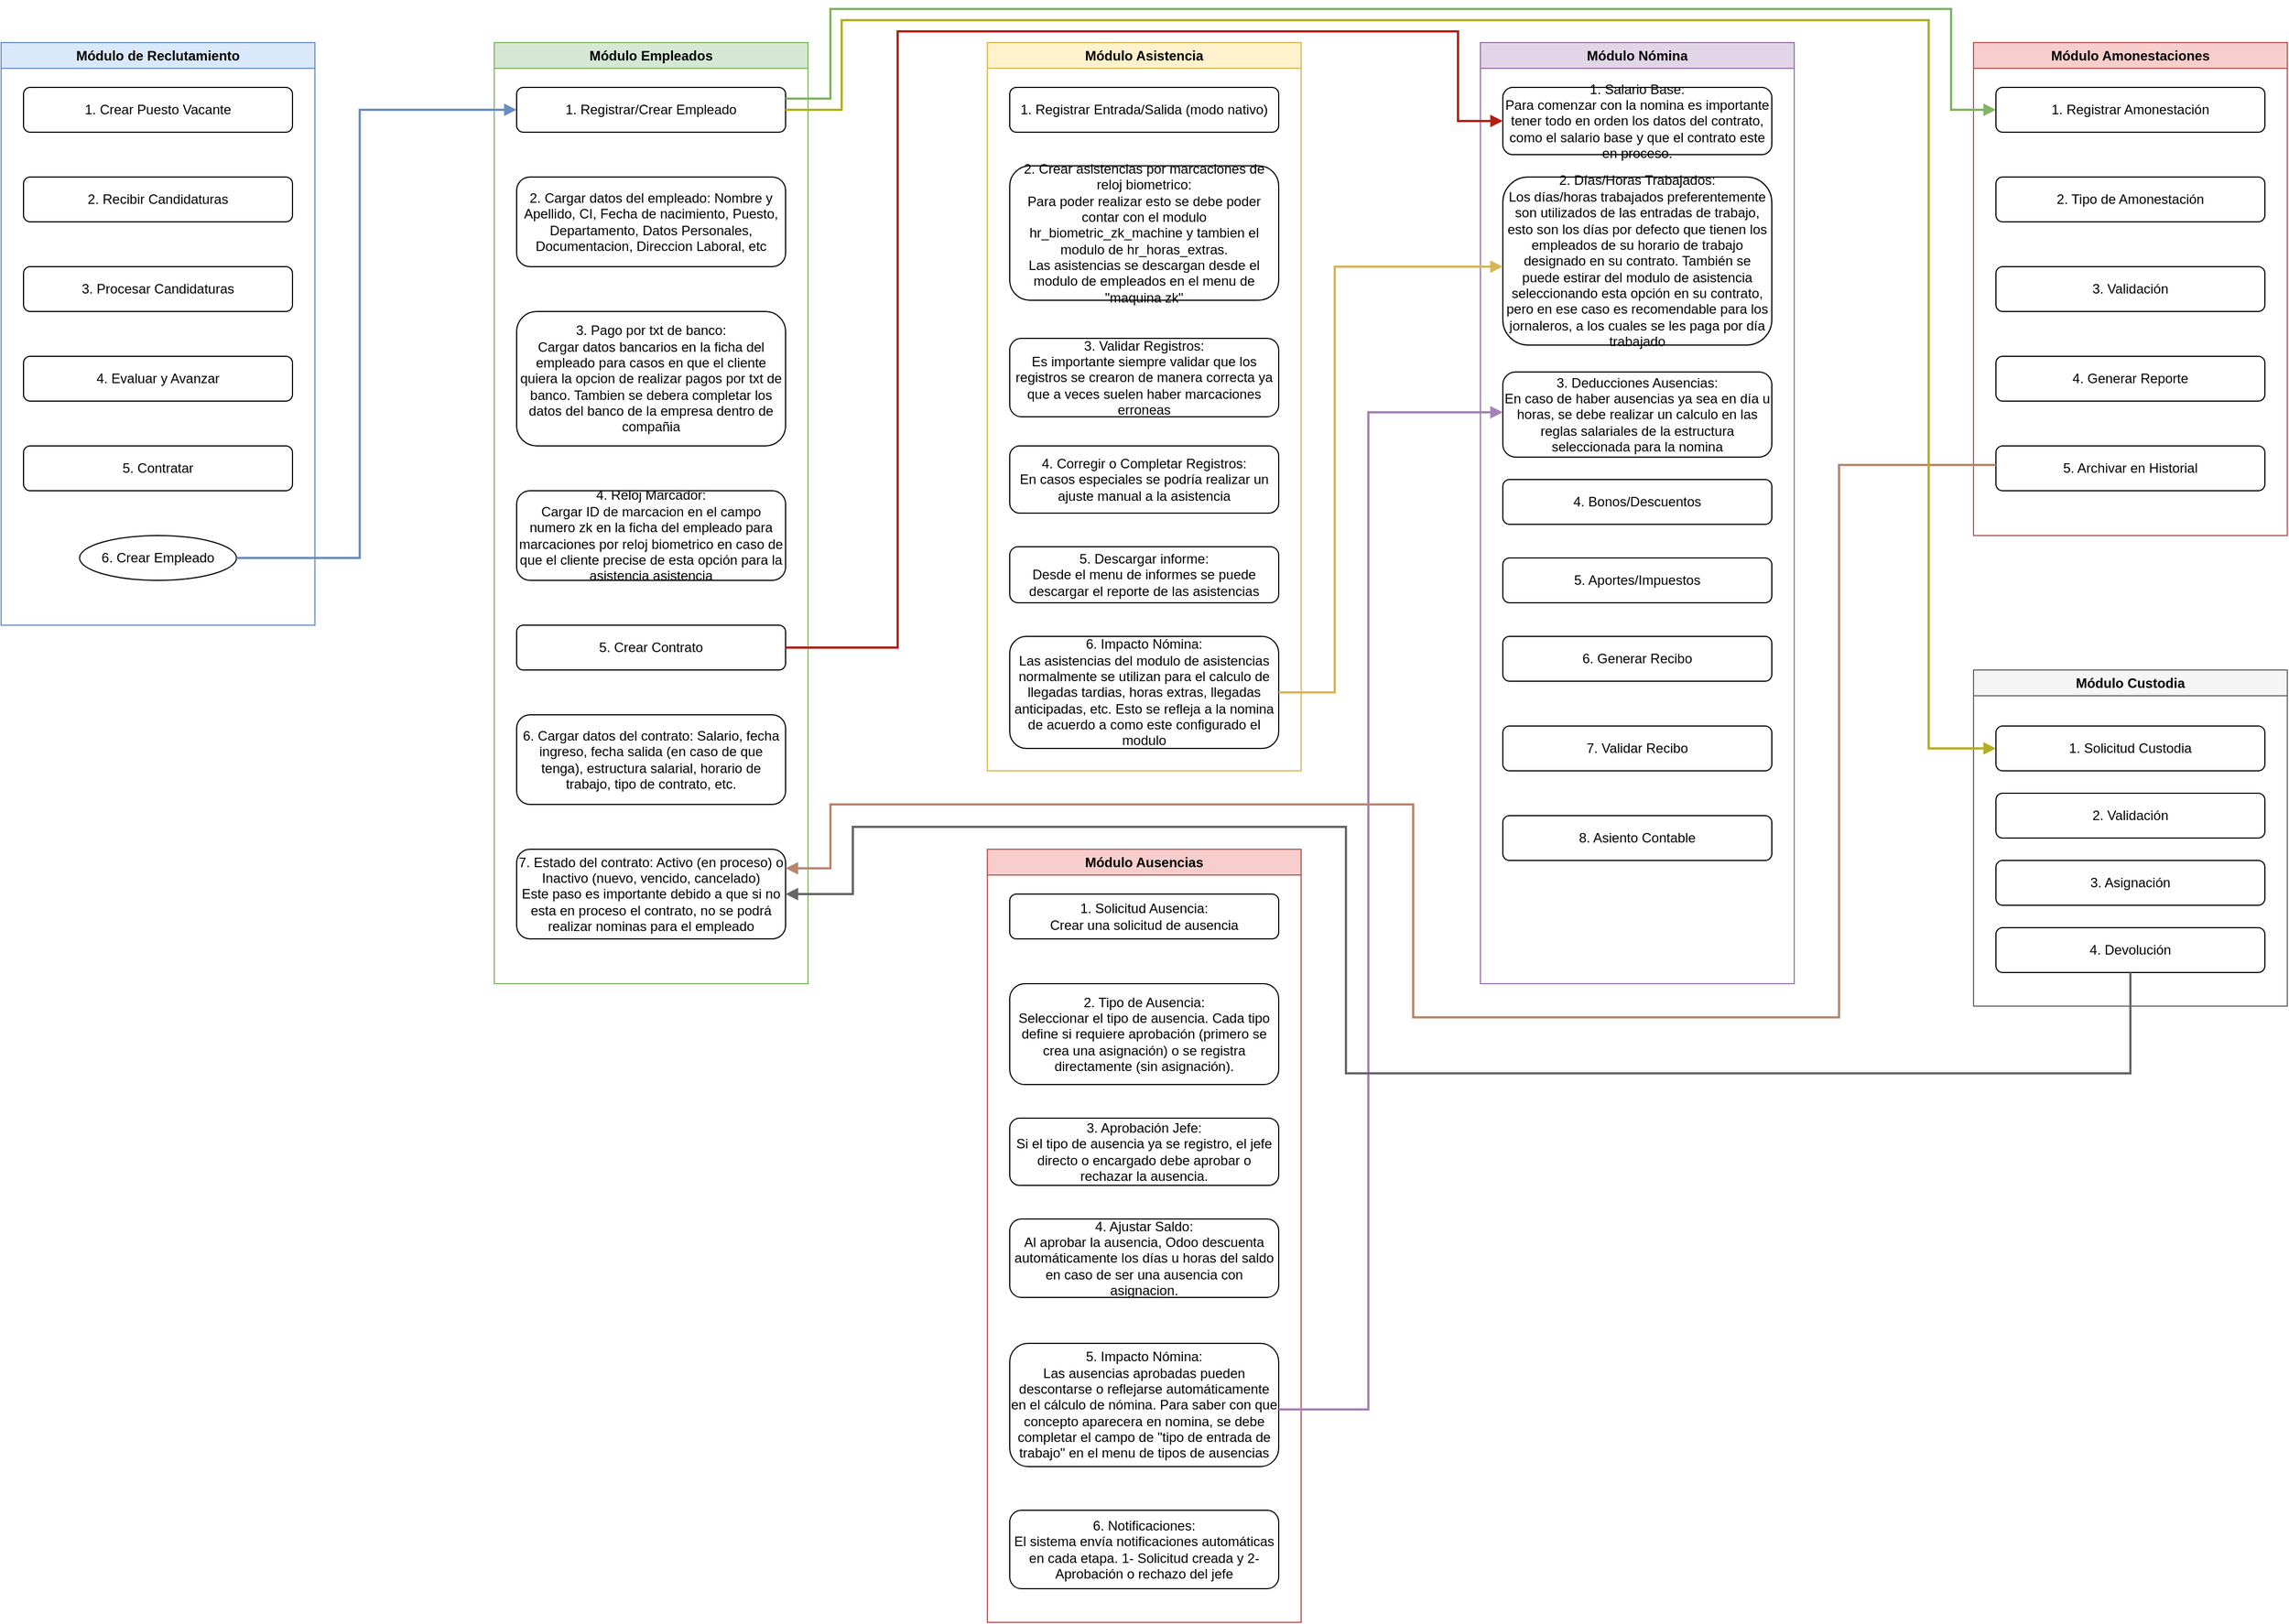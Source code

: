 <mxfile version="26.2.14">
  <diagram name="RRHH_Odoo_Flujo_Optimizado" id="X3b9cJ5aVg2Kd97cH52v">
    <mxGraphModel dx="1426" dy="740" grid="1" gridSize="10" guides="1" tooltips="1" connect="1" arrows="1" fold="1" page="1" pageScale="1" pageWidth="1169" pageHeight="827" math="0" shadow="0">
      <root>
        <mxCell id="0" />
        <mxCell id="1" parent="0" />
        <mxCell id="reclutamiento" value="Módulo de Reclutamiento" style="swimlane;whiteSpace=wrap;fillColor=#dae8fc;strokeColor=#6c8ebf;" parent="1" vertex="1">
          <mxGeometry x="40" y="80" width="280" height="520" as="geometry" />
        </mxCell>
        <mxCell id="definir_requisitos" value="1. Crear Puesto Vacante" style="rounded=1;whiteSpace=wrap;" parent="reclutamiento" vertex="1">
          <mxGeometry x="20" y="40" width="240" height="40" as="geometry" />
        </mxCell>
        <mxCell id="publicar_vacante" value="2. Recibir Candidaturas" style="rounded=1;whiteSpace=wrap;" parent="reclutamiento" vertex="1">
          <mxGeometry x="20" y="120" width="240" height="40" as="geometry" />
        </mxCell>
        <mxCell id="recibir_postulaciones" value="3. Procesar Candidaturas" style="rounded=1;whiteSpace=wrap;" parent="reclutamiento" vertex="1">
          <mxGeometry x="20" y="200" width="240" height="40" as="geometry" />
        </mxCell>
        <mxCell id="evaluar_candidatos" value="4. Evaluar y Avanzar" style="rounded=1;whiteSpace=wrap;" parent="reclutamiento" vertex="1">
          <mxGeometry x="20" y="280" width="240" height="40" as="geometry" />
        </mxCell>
        <mxCell id="test_formulario" value="5. Contratar" style="rounded=1;whiteSpace=wrap;" parent="reclutamiento" vertex="1">
          <mxGeometry x="20" y="360" width="240" height="40" as="geometry" />
        </mxCell>
        <mxCell id="crear_empleado" value="6. Crear Empleado" style="ellipse;whiteSpace=wrap;" parent="reclutamiento" vertex="1">
          <mxGeometry x="70" y="440" width="140" height="40" as="geometry" />
        </mxCell>
        <mxCell id="empleados" value="Módulo Empleados" style="swimlane;whiteSpace=wrap;fillColor=#d5e8d4;strokeColor=#82b366;" parent="1" vertex="1">
          <mxGeometry x="480" y="80" width="280" height="840" as="geometry" />
        </mxCell>
        <mxCell id="registro_empleado" value="1. Registrar/Crear Empleado" style="rounded=1;whiteSpace=wrap;" parent="empleados" vertex="1">
          <mxGeometry x="20" y="40" width="240" height="40" as="geometry" />
        </mxCell>
        <mxCell id="asignacion_puesto" value="6. Cargar datos del contrato: Salario, fecha ingreso, fecha salida (en caso de que tenga), estructura salarial, horario de trabajo, tipo de contrato, etc." style="rounded=1;whiteSpace=wrap;" parent="empleados" vertex="1">
          <mxGeometry x="20" y="600" width="240" height="80" as="geometry" />
        </mxCell>
        <mxCell id="asignacion_departamento" value="2. Cargar datos del empleado: Nombre y Apellido, CI, Fecha de nacimiento, Puesto, Departamento, Datos Personales, Documentacion, Direccion Laboral, etc" style="rounded=1;whiteSpace=wrap;" parent="empleados" vertex="1">
          <mxGeometry x="20" y="120" width="240" height="80" as="geometry" />
        </mxCell>
        <mxCell id="creacion_contrato" value="5. Crear Contrato" style="rounded=1;whiteSpace=wrap;" parent="empleados" vertex="1">
          <mxGeometry x="20" y="520" width="240" height="40" as="geometry" />
        </mxCell>
        <mxCell id="actualizacion_periodica" value="3. Pago por txt de banco:&#xa;Cargar datos bancarios en la ficha del empleado para casos en que el cliente quiera la opcion de realizar pagos por txt de banco. Tambien se debera completar los datos del banco de la empresa dentro de compañia" style="rounded=1;whiteSpace=wrap;" parent="empleados" vertex="1">
          <mxGeometry x="20" y="240" width="240" height="120" as="geometry" />
        </mxCell>
        <mxCell id="control_cambio_estado" value="7. Estado del contrato: Activo (en proceso) o Inactivo (nuevo, vencido, cancelado)&#xa;Este paso es importante debido a que si no esta en proceso el contrato, no se podrá realizar nominas para el empleado" style="rounded=1;whiteSpace=wrap;" parent="empleados" vertex="1">
          <mxGeometry x="20" y="720" width="240" height="80" as="geometry" />
        </mxCell>
        <mxCell id="7uCu36Cxa_jLhvMKCSyf-5" value="4. Reloj Marcador:&#xa;Cargar ID de marcacion en el campo numero zk en la ficha del empleado para marcaciones por reloj biometrico en caso de que el cliente precise de esta opción para la asistencia asistencia" style="rounded=1;whiteSpace=wrap;" vertex="1" parent="empleados">
          <mxGeometry x="20" y="400" width="240" height="80" as="geometry" />
        </mxCell>
        <mxCell id="asistencia" value="Módulo Asistencia" style="swimlane;whiteSpace=wrap;fillColor=#fff2cc;strokeColor=#d6b656;strokeWidth=1;" parent="1" vertex="1">
          <mxGeometry x="920" y="80" width="280" height="650" as="geometry" />
        </mxCell>
        <mxCell id="registro_entrada" value="1. Registrar Entrada/Salida (modo nativo)" style="rounded=1;whiteSpace=wrap;" parent="asistencia" vertex="1">
          <mxGeometry x="20" y="40" width="240" height="40" as="geometry" />
        </mxCell>
        <mxCell id="registro_salida" value="2. Crear asistencias por marcaciones de reloj biometrico:&#xa;Para poder realizar esto se debe poder contar con el modulo hr_biometric_zk_machine y tambien el modulo de hr_horas_extras.&#xa;Las asistencias se descargan desde el modulo de empleados en el menu de &quot;maquina zk&quot;" style="rounded=1;whiteSpace=wrap;" parent="asistencia" vertex="1">
          <mxGeometry x="20" y="110" width="240" height="120" as="geometry" />
        </mxCell>
        <mxCell id="validacion_asistencia" value="3. Validar Registros:&#xa;Es importante siempre validar que los registros se crearon de manera correcta ya que a veces suelen haber marcaciones erroneas" style="rounded=1;whiteSpace=wrap;" parent="asistencia" vertex="1">
          <mxGeometry x="20" y="264" width="240" height="70" as="geometry" />
        </mxCell>
        <mxCell id="ajuste_manual" value="4. Corregir o Completar Registros:&#xa;En casos especiales se podría realizar un ajuste manual a la asistencia" style="rounded=1;whiteSpace=wrap;" parent="asistencia" vertex="1">
          <mxGeometry x="20" y="360" width="240" height="60" as="geometry" />
        </mxCell>
        <mxCell id="exportacion_nomina" value="6. Impacto Nómina:&#xa;Las asistencias del modulo de asistencias normalmente se utilizan para el calculo de llegadas tardias, horas extras, llegadas anticipadas, etc. Esto se refleja a la nomina de acuerdo a como este configurado el modulo" style="rounded=1;whiteSpace=wrap;" parent="asistencia" vertex="1">
          <mxGeometry x="20" y="530" width="240" height="100" as="geometry" />
        </mxCell>
        <mxCell id="7uCu36Cxa_jLhvMKCSyf-12" value="5. Descargar informe:&#xa;Desde el menu de informes se puede descargar el reporte de las asistencias" style="rounded=1;whiteSpace=wrap;" vertex="1" parent="asistencia">
          <mxGeometry x="20" y="450" width="240" height="50" as="geometry" />
        </mxCell>
        <mxCell id="ausencias" value="Módulo Ausencias" style="swimlane;whiteSpace=wrap;fillColor=#f8cecc;strokeColor=#b85450;" parent="1" vertex="1">
          <mxGeometry x="920" y="800" width="280" height="690" as="geometry" />
        </mxCell>
        <mxCell id="creacion_solicitud" value="1. Solicitud Ausencia:&#xa;Crear una solicitud de ausencia" style="rounded=1;whiteSpace=wrap;" parent="ausencias" vertex="1">
          <mxGeometry x="20" y="40" width="240" height="40" as="geometry" />
        </mxCell>
        <mxCell id="seleccion_tipo_ausencia" value="2. Tipo de Ausencia:&#xa;Seleccionar el tipo de ausencia. Cada tipo define si requiere aprobación (primero se crea una asignación) o se registra directamente (sin asignación)." style="rounded=1;whiteSpace=wrap;fontStyle=0" parent="ausencias" vertex="1">
          <mxGeometry x="20" y="120" width="240" height="90" as="geometry" />
        </mxCell>
        <mxCell id="validacion_responsable" value="3. Aprobación Jefe:&#xa;Si el tipo de ausencia ya se registro, el jefe directo o encargado debe aprobar o rechazar la ausencia." style="rounded=1;whiteSpace=wrap;" parent="ausencias" vertex="1">
          <mxGeometry x="20" y="240" width="240" height="60" as="geometry" />
        </mxCell>
        <mxCell id="ajuste_saldo" value="4. Ajustar Saldo:&#xa;Al aprobar la ausencia, Odoo descuenta automáticamente los días u horas del saldo en caso de ser una ausencia con asignacion." style="rounded=1;whiteSpace=wrap;" parent="ausencias" vertex="1">
          <mxGeometry x="20" y="330" width="240" height="70" as="geometry" />
        </mxCell>
        <mxCell id="enlace_nomina" value="5. Impacto Nómina:&#xa;Las ausencias aprobadas pueden descontarse o reflejarse automáticamente en el cálculo de nómina. Para saber con que concepto aparecera en nomina, se debe completar el campo de &quot;tipo de entrada de trabajo&quot; en el menu de tipos de ausencias" style="rounded=1;whiteSpace=wrap;" parent="ausencias" vertex="1">
          <mxGeometry x="20" y="441" width="240" height="110" as="geometry" />
        </mxCell>
        <mxCell id="notificaciones" value="6. Notificaciones:&#xa;El sistema envía notificaciones automáticas en cada etapa. 1- Solicitud creada y 2- Aprobación o rechazo del jefe" style="rounded=1;whiteSpace=wrap;" parent="ausencias" vertex="1">
          <mxGeometry x="20" y="590" width="240" height="70" as="geometry" />
        </mxCell>
        <mxCell id="nomina" value="Módulo Nómina" style="swimlane;whiteSpace=wrap;fillColor=#e1d5e7;strokeColor=#9673a6;" parent="1" vertex="1">
          <mxGeometry x="1360" y="80" width="280" height="840" as="geometry" />
        </mxCell>
        <mxCell id="calculo_salario_base" value="1. Salario Base:&#xa;Para comenzar con la nomina es importante tener todo en orden los datos del contrato, como el salario base y que el contrato este en proceso." style="rounded=1;whiteSpace=wrap;" parent="nomina" vertex="1">
          <mxGeometry x="20" y="40" width="240" height="60" as="geometry" />
        </mxCell>
        <mxCell id="inclusion_horas_trabajadas" value="2. Días/Horas Trabajados:&#xa;Los días/horas trabajados preferentemente son utilizados de las entradas de trabajo, esto son los días por defecto que tienen los empleados de su horario de trabajo designado en su contrato. También se puede estirar del modulo de asistencia seleccionando esta opción en su contrato, pero en ese caso es recomendable para los jornaleros, a los cuales se les paga por día trabajado" style="rounded=1;whiteSpace=wrap;" parent="nomina" vertex="1">
          <mxGeometry x="20" y="120" width="240" height="150" as="geometry" />
        </mxCell>
        <mxCell id="inclusion_ausencias" value="3. Deducciones Ausencias:&#xa;En caso de haber ausencias ya sea en día u horas, se debe realizar un calculo en las reglas salariales de la estructura seleccionada para la nomina" style="rounded=1;whiteSpace=wrap;" parent="nomina" vertex="1">
          <mxGeometry x="20" y="294" width="240" height="76" as="geometry" />
        </mxCell>
        <mxCell id="generacion_asiento_contable" value="8. Asiento Contable" style="rounded=1;whiteSpace=wrap;" parent="nomina" vertex="1">
          <mxGeometry x="20" y="690" width="240" height="40" as="geometry" />
        </mxCell>
        <mxCell id="validacion_recibo" value="7. Validar Recibo" style="rounded=1;whiteSpace=wrap;" parent="nomina" vertex="1">
          <mxGeometry x="20" y="610" width="240" height="40" as="geometry" />
        </mxCell>
        <mxCell id="generacion_recibo_nomina" value="6. Generar Recibo" style="rounded=1;whiteSpace=wrap;" parent="nomina" vertex="1">
          <mxGeometry x="20" y="530" width="240" height="40" as="geometry" />
        </mxCell>
        <mxCell id="calculo_aportes_impuestos" value="5. Aportes/Impuestos" style="rounded=1;whiteSpace=wrap;" parent="nomina" vertex="1">
          <mxGeometry x="20" y="460" width="240" height="40" as="geometry" />
        </mxCell>
        <mxCell id="inclusion_inputs_adicionales" value="4. Bonos/Descuentos" style="rounded=1;whiteSpace=wrap;" parent="nomina" vertex="1">
          <mxGeometry x="20" y="390" width="240" height="40" as="geometry" />
        </mxCell>
        <mxCell id="custodia" value="Módulo Custodia" style="swimlane;whiteSpace=wrap;fillColor=#f5f5f5;strokeColor=#666666;" parent="1" vertex="1">
          <mxGeometry x="1800" y="640" width="280" height="300" as="geometry" />
        </mxCell>
        <mxCell id="registro_solicitud_custodia" value="1. Solicitud Custodia" style="rounded=1;whiteSpace=wrap;" parent="custodia" vertex="1">
          <mxGeometry x="20" y="50" width="240" height="40" as="geometry" />
        </mxCell>
        <mxCell id="validacion_custodia" value="2. Validación" style="rounded=1;whiteSpace=wrap;" parent="custodia" vertex="1">
          <mxGeometry x="20" y="110" width="240" height="40" as="geometry" />
        </mxCell>
        <mxCell id="asignacion_propiedad" value="3. Asignación" style="rounded=1;whiteSpace=wrap;" parent="custodia" vertex="1">
          <mxGeometry x="20" y="170" width="240" height="40" as="geometry" />
        </mxCell>
        <mxCell id="registro_devolucion" value="4. Devolución" style="rounded=1;whiteSpace=wrap;" parent="custodia" vertex="1">
          <mxGeometry x="20" y="230" width="240" height="40" as="geometry" />
        </mxCell>
        <mxCell id="amonestaciones" value="Módulo Amonestaciones" style="swimlane;whiteSpace=wrap;fillColor=#f8cecc;strokeColor=#b85450;" parent="1" vertex="1">
          <mxGeometry x="1800" y="80" width="280" height="440" as="geometry" />
        </mxCell>
        <mxCell id="registro_amonestacion" value="1. Registrar Amonestación" style="rounded=1;whiteSpace=wrap;" parent="amonestaciones" vertex="1">
          <mxGeometry x="20" y="40" width="240" height="40" as="geometry" />
        </mxCell>
        <mxCell id="definicion_tipo_amonestacion" value="2. Tipo de Amonestación" style="rounded=1;whiteSpace=wrap;" parent="amonestaciones" vertex="1">
          <mxGeometry x="20" y="120" width="240" height="40" as="geometry" />
        </mxCell>
        <mxCell id="validacion_amonestacion" value="3. Validación" style="rounded=1;whiteSpace=wrap;" parent="amonestaciones" vertex="1">
          <mxGeometry x="20" y="200" width="240" height="40" as="geometry" />
        </mxCell>
        <mxCell id="generacion_reporte_pdf" value="4. Generar Reporte" style="rounded=1;whiteSpace=wrap;" parent="amonestaciones" vertex="1">
          <mxGeometry x="20" y="280" width="240" height="40" as="geometry" />
        </mxCell>
        <mxCell id="archivo_historial_empleado" value="5. Archivar en Historial" style="rounded=1;whiteSpace=wrap;" parent="amonestaciones" vertex="1">
          <mxGeometry x="20" y="360" width="240" height="40" as="geometry" />
        </mxCell>
        <mxCell id="con_reclutamiento_empleados" style="edgeStyle=orthogonalEdgeStyle;rounded=0;endArrow=block;html=1;strokeColor=#6c8ebf;strokeWidth=2;exitX=1;exitY=0.5;exitDx=0;exitDy=0;" parent="1" source="crear_empleado" target="registro_empleado" edge="1">
          <mxGeometry relative="1" as="geometry">
            <mxPoint x="360" y="610" as="sourcePoint" />
            <mxPoint x="360" y="110" as="targetPoint" />
            <Array as="points">
              <mxPoint x="360" y="540" />
              <mxPoint x="360" y="140" />
            </Array>
          </mxGeometry>
        </mxCell>
        <mxCell id="con_empleados_nomina_contrato" style="edgeStyle=orthogonalEdgeStyle;rounded=0;endArrow=block;html=1;strokeColor=#B31F15;strokeWidth=2;fillColor=#FF1111;" parent="1" source="creacion_contrato" target="calculo_salario_base" edge="1">
          <mxGeometry relative="1" as="geometry">
            <Array as="points">
              <mxPoint x="840" y="620" />
              <mxPoint x="840" y="70" />
              <mxPoint x="1340" y="70" />
              <mxPoint x="1340" y="150" />
            </Array>
          </mxGeometry>
        </mxCell>
        <mxCell id="con_asistencia_nomina_horas" style="edgeStyle=orthogonalEdgeStyle;rounded=0;endArrow=block;html=1;strokeColor=#d6b656;strokeWidth=2;exitX=1;exitY=0.5;exitDx=0;exitDy=0;" parent="1" source="exportacion_nomina" target="inclusion_horas_trabajadas" edge="1">
          <mxGeometry relative="1" as="geometry">
            <Array as="points">
              <mxPoint x="1230" y="660" />
              <mxPoint x="1230" y="280" />
            </Array>
            <mxPoint x="1190" y="540" as="sourcePoint" />
          </mxGeometry>
        </mxCell>
        <mxCell id="con_ausencias_nomina_dias" style="edgeStyle=orthogonalEdgeStyle;rounded=0;endArrow=block;html=1;strokeColor=#A680B8;strokeWidth=2;" parent="1" source="enlace_nomina" target="inclusion_ausencias" edge="1">
          <mxGeometry relative="1" as="geometry">
            <Array as="points">
              <mxPoint x="1260" y="1300" />
              <mxPoint x="1260" y="410" />
            </Array>
          </mxGeometry>
        </mxCell>
        <mxCell id="con_empleado_amonestaciones" style="edgeStyle=orthogonalEdgeStyle;rounded=0;endArrow=block;html=1;strokeColor=#82b366;strokeWidth=2;" parent="1" source="registro_empleado" target="registro_amonestacion" edge="1">
          <mxGeometry relative="1" as="geometry">
            <Array as="points">
              <mxPoint x="780" y="130" />
              <mxPoint x="780" y="50" />
              <mxPoint x="1780" y="50" />
              <mxPoint x="1780" y="140" />
            </Array>
          </mxGeometry>
        </mxCell>
        <mxCell id="con_amonestaciones_historial" style="edgeStyle=orthogonalEdgeStyle;rounded=0;endArrow=block;html=1;strokeColor=#B8866E;strokeWidth=2;" parent="1" edge="1">
          <mxGeometry relative="1" as="geometry">
            <Array as="points">
              <mxPoint x="1680" y="457" />
              <mxPoint x="1680" y="950" />
              <mxPoint x="1300" y="950" />
              <mxPoint x="1300" y="760" />
              <mxPoint x="780" y="760" />
              <mxPoint x="780" y="817" />
            </Array>
            <mxPoint x="1820" y="457" as="sourcePoint" />
            <mxPoint x="740" y="817" as="targetPoint" />
          </mxGeometry>
        </mxCell>
        <mxCell id="con_empleado_custodia" style="edgeStyle=orthogonalEdgeStyle;rounded=0;endArrow=block;html=1;strokeColor=#B3AE23;strokeWidth=2;" parent="1" source="registro_empleado" target="registro_solicitud_custodia" edge="1">
          <mxGeometry relative="1" as="geometry">
            <Array as="points">
              <mxPoint x="790" y="140" />
              <mxPoint x="790" y="60" />
              <mxPoint x="1760" y="60" />
              <mxPoint x="1760" y="710" />
            </Array>
          </mxGeometry>
        </mxCell>
        <mxCell id="con_custodia_estado" style="edgeStyle=orthogonalEdgeStyle;rounded=0;endArrow=block;html=1;strokeColor=#666666;strokeWidth=2;" parent="1" source="registro_devolucion" target="control_cambio_estado" edge="1">
          <mxGeometry relative="1" as="geometry">
            <Array as="points">
              <mxPoint x="1940" y="1000" />
              <mxPoint x="1240" y="1000" />
              <mxPoint x="1240" y="780" />
              <mxPoint x="800" y="780" />
              <mxPoint x="800" y="840" />
            </Array>
          </mxGeometry>
        </mxCell>
      </root>
    </mxGraphModel>
  </diagram>
</mxfile>
